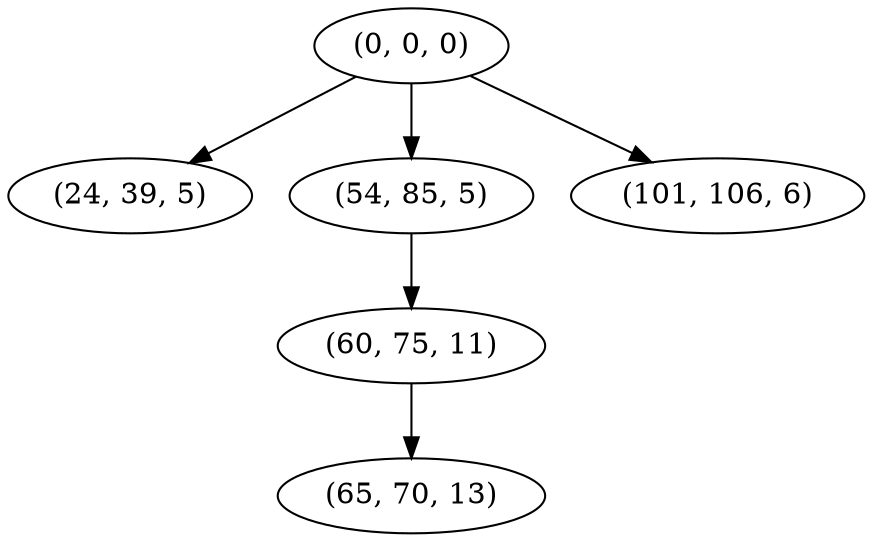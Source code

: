 digraph tree {
    "(0, 0, 0)";
    "(24, 39, 5)";
    "(54, 85, 5)";
    "(60, 75, 11)";
    "(65, 70, 13)";
    "(101, 106, 6)";
    "(0, 0, 0)" -> "(24, 39, 5)";
    "(0, 0, 0)" -> "(54, 85, 5)";
    "(0, 0, 0)" -> "(101, 106, 6)";
    "(54, 85, 5)" -> "(60, 75, 11)";
    "(60, 75, 11)" -> "(65, 70, 13)";
}
